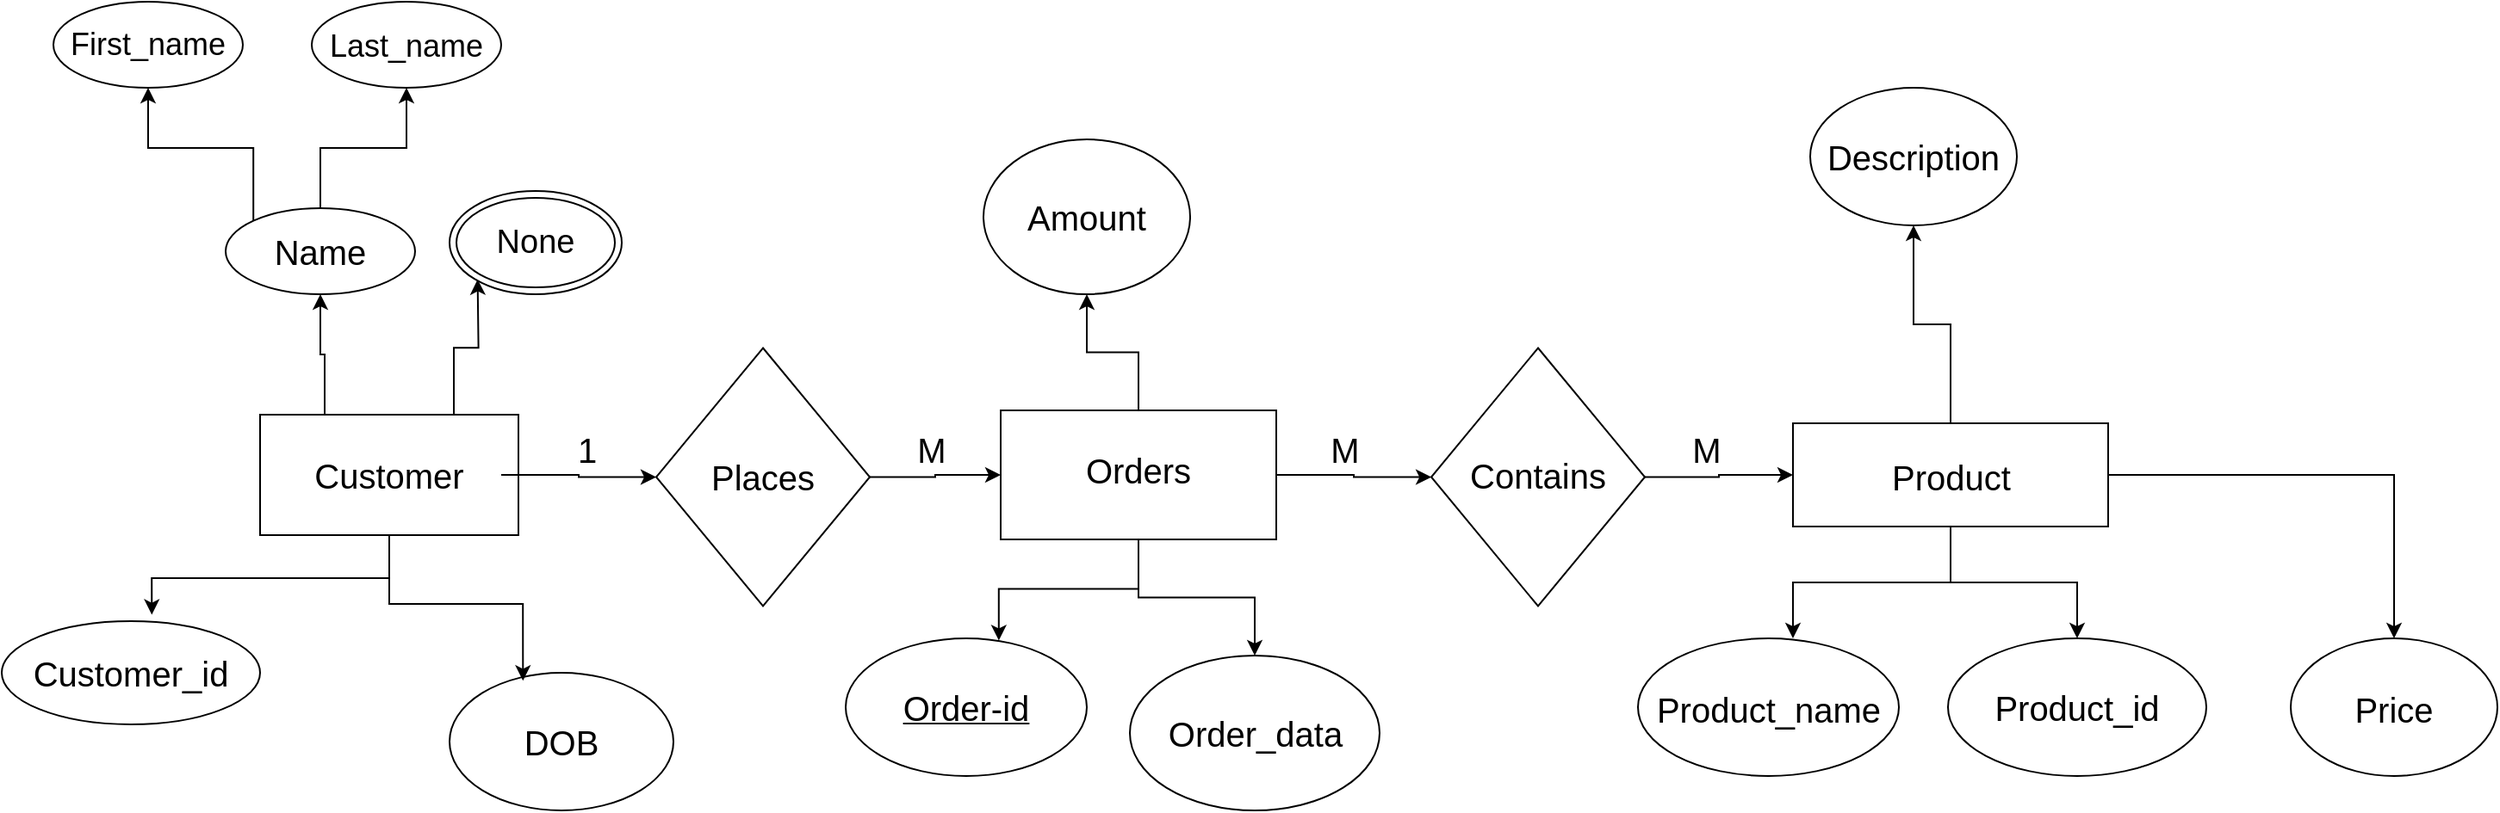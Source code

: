 <mxfile version="26.0.16">
  <diagram name="Page-1" id="Z4tJ28hHdNKehhFXUReA">
    <mxGraphModel dx="1813" dy="804" grid="1" gridSize="10" guides="1" tooltips="1" connect="1" arrows="1" fold="1" page="1" pageScale="1" pageWidth="413" pageHeight="583" math="0" shadow="0">
      <root>
        <mxCell id="0" />
        <mxCell id="1" parent="0" />
        <mxCell id="gfE5LQtOu5nL28kONhuV-24" style="edgeStyle=orthogonalEdgeStyle;rounded=0;orthogonalLoop=1;jettySize=auto;html=1;exitX=0.25;exitY=0;exitDx=0;exitDy=0;" edge="1" parent="1" source="gfE5LQtOu5nL28kONhuV-1" target="gfE5LQtOu5nL28kONhuV-20">
          <mxGeometry relative="1" as="geometry" />
        </mxCell>
        <mxCell id="gfE5LQtOu5nL28kONhuV-25" style="edgeStyle=orthogonalEdgeStyle;rounded=0;orthogonalLoop=1;jettySize=auto;html=1;exitX=0.75;exitY=0;exitDx=0;exitDy=0;entryX=0;entryY=1;entryDx=0;entryDy=0;" edge="1" parent="1" source="gfE5LQtOu5nL28kONhuV-1">
          <mxGeometry relative="1" as="geometry">
            <mxPoint x="186.307" y="181.321" as="targetPoint" />
          </mxGeometry>
        </mxCell>
        <mxCell id="gfE5LQtOu5nL28kONhuV-1" value="" style="rounded=0;whiteSpace=wrap;html=1;" vertex="1" parent="1">
          <mxGeometry x="60" y="260" width="150" height="70" as="geometry" />
        </mxCell>
        <mxCell id="gfE5LQtOu5nL28kONhuV-17" style="edgeStyle=orthogonalEdgeStyle;rounded=0;orthogonalLoop=1;jettySize=auto;html=1;entryX=0;entryY=0.5;entryDx=0;entryDy=0;" edge="1" parent="1" source="gfE5LQtOu5nL28kONhuV-2" target="gfE5LQtOu5nL28kONhuV-3">
          <mxGeometry relative="1" as="geometry" />
        </mxCell>
        <mxCell id="gfE5LQtOu5nL28kONhuV-2" value="" style="rhombus;whiteSpace=wrap;html=1;" vertex="1" parent="1">
          <mxGeometry x="290" y="221.25" width="124" height="150" as="geometry" />
        </mxCell>
        <mxCell id="gfE5LQtOu5nL28kONhuV-18" style="edgeStyle=orthogonalEdgeStyle;rounded=0;orthogonalLoop=1;jettySize=auto;html=1;" edge="1" parent="1" source="gfE5LQtOu5nL28kONhuV-3" target="gfE5LQtOu5nL28kONhuV-11">
          <mxGeometry relative="1" as="geometry" />
        </mxCell>
        <mxCell id="gfE5LQtOu5nL28kONhuV-35" value="" style="edgeStyle=orthogonalEdgeStyle;rounded=0;orthogonalLoop=1;jettySize=auto;html=1;" edge="1" parent="1" source="gfE5LQtOu5nL28kONhuV-3" target="gfE5LQtOu5nL28kONhuV-33">
          <mxGeometry relative="1" as="geometry" />
        </mxCell>
        <mxCell id="gfE5LQtOu5nL28kONhuV-36" value="" style="edgeStyle=orthogonalEdgeStyle;rounded=0;orthogonalLoop=1;jettySize=auto;html=1;" edge="1" parent="1" source="gfE5LQtOu5nL28kONhuV-3" target="gfE5LQtOu5nL28kONhuV-34">
          <mxGeometry relative="1" as="geometry" />
        </mxCell>
        <mxCell id="gfE5LQtOu5nL28kONhuV-3" value="" style="rounded=0;whiteSpace=wrap;html=1;" vertex="1" parent="1">
          <mxGeometry x="490" y="257.5" width="160" height="75" as="geometry" />
        </mxCell>
        <mxCell id="gfE5LQtOu5nL28kONhuV-46" style="edgeStyle=orthogonalEdgeStyle;rounded=0;orthogonalLoop=1;jettySize=auto;html=1;entryX=0.5;entryY=0;entryDx=0;entryDy=0;" edge="1" parent="1" source="gfE5LQtOu5nL28kONhuV-6" target="gfE5LQtOu5nL28kONhuV-43">
          <mxGeometry relative="1" as="geometry" />
        </mxCell>
        <mxCell id="gfE5LQtOu5nL28kONhuV-48" style="edgeStyle=orthogonalEdgeStyle;rounded=0;orthogonalLoop=1;jettySize=auto;html=1;" edge="1" parent="1" source="gfE5LQtOu5nL28kONhuV-6" target="gfE5LQtOu5nL28kONhuV-44">
          <mxGeometry relative="1" as="geometry" />
        </mxCell>
        <mxCell id="gfE5LQtOu5nL28kONhuV-50" style="edgeStyle=orthogonalEdgeStyle;rounded=0;orthogonalLoop=1;jettySize=auto;html=1;entryX=0.5;entryY=1;entryDx=0;entryDy=0;" edge="1" parent="1" source="gfE5LQtOu5nL28kONhuV-6" target="gfE5LQtOu5nL28kONhuV-41">
          <mxGeometry relative="1" as="geometry" />
        </mxCell>
        <mxCell id="gfE5LQtOu5nL28kONhuV-6" value="" style="rounded=0;whiteSpace=wrap;html=1;" vertex="1" parent="1">
          <mxGeometry x="950" y="265" width="183" height="60" as="geometry" />
        </mxCell>
        <mxCell id="gfE5LQtOu5nL28kONhuV-16" style="edgeStyle=orthogonalEdgeStyle;rounded=0;orthogonalLoop=1;jettySize=auto;html=1;entryX=0;entryY=0.5;entryDx=0;entryDy=0;" edge="1" parent="1" source="gfE5LQtOu5nL28kONhuV-7" target="gfE5LQtOu5nL28kONhuV-2">
          <mxGeometry relative="1" as="geometry" />
        </mxCell>
        <mxCell id="gfE5LQtOu5nL28kONhuV-7" value="Customer" style="text;html=1;align=center;verticalAlign=middle;whiteSpace=wrap;rounded=0;fontSize=20;" vertex="1" parent="1">
          <mxGeometry x="70" y="280" width="130" height="30" as="geometry" />
        </mxCell>
        <mxCell id="gfE5LQtOu5nL28kONhuV-8" value="&lt;font style=&quot;font-size: 20px;&quot;&gt;Places&lt;/font&gt;" style="text;html=1;align=center;verticalAlign=middle;whiteSpace=wrap;rounded=0;" vertex="1" parent="1">
          <mxGeometry x="322" y="281.25" width="60" height="30" as="geometry" />
        </mxCell>
        <mxCell id="gfE5LQtOu5nL28kONhuV-19" style="edgeStyle=orthogonalEdgeStyle;rounded=0;orthogonalLoop=1;jettySize=auto;html=1;entryX=0;entryY=0.5;entryDx=0;entryDy=0;" edge="1" parent="1" source="gfE5LQtOu5nL28kONhuV-11" target="gfE5LQtOu5nL28kONhuV-6">
          <mxGeometry relative="1" as="geometry" />
        </mxCell>
        <mxCell id="gfE5LQtOu5nL28kONhuV-11" value="" style="rhombus;whiteSpace=wrap;html=1;" vertex="1" parent="1">
          <mxGeometry x="740" y="221.25" width="124" height="150" as="geometry" />
        </mxCell>
        <mxCell id="gfE5LQtOu5nL28kONhuV-12" value="&lt;font style=&quot;font-size: 20px;&quot;&gt;Orders&lt;/font&gt;" style="text;html=1;align=center;verticalAlign=middle;whiteSpace=wrap;rounded=0;" vertex="1" parent="1">
          <mxGeometry x="540" y="277" width="60" height="30" as="geometry" />
        </mxCell>
        <mxCell id="gfE5LQtOu5nL28kONhuV-13" value="&lt;font style=&quot;font-size: 20px;&quot;&gt;Contains&lt;/font&gt;" style="text;html=1;align=center;verticalAlign=middle;whiteSpace=wrap;rounded=0;" vertex="1" parent="1">
          <mxGeometry x="772" y="280" width="60" height="30" as="geometry" />
        </mxCell>
        <mxCell id="gfE5LQtOu5nL28kONhuV-14" value="&lt;font style=&quot;font-size: 20px;&quot;&gt;Produc&lt;span style=&quot;background-color: transparent; color: light-dark(rgb(0, 0, 0), rgb(255, 255, 255));&quot;&gt;t&lt;/span&gt;&lt;/font&gt;" style="text;html=1;align=center;verticalAlign=middle;whiteSpace=wrap;rounded=0;" vertex="1" parent="1">
          <mxGeometry x="1011.5" y="281.25" width="60" height="30" as="geometry" />
        </mxCell>
        <mxCell id="gfE5LQtOu5nL28kONhuV-26" style="edgeStyle=orthogonalEdgeStyle;rounded=0;orthogonalLoop=1;jettySize=auto;html=1;exitX=0;exitY=0;exitDx=0;exitDy=0;" edge="1" parent="1" source="gfE5LQtOu5nL28kONhuV-20" target="gfE5LQtOu5nL28kONhuV-22">
          <mxGeometry relative="1" as="geometry" />
        </mxCell>
        <mxCell id="gfE5LQtOu5nL28kONhuV-27" style="edgeStyle=orthogonalEdgeStyle;rounded=0;orthogonalLoop=1;jettySize=auto;html=1;entryX=0.5;entryY=1;entryDx=0;entryDy=0;" edge="1" parent="1" source="gfE5LQtOu5nL28kONhuV-20" target="gfE5LQtOu5nL28kONhuV-23">
          <mxGeometry relative="1" as="geometry" />
        </mxCell>
        <mxCell id="gfE5LQtOu5nL28kONhuV-20" value="" style="ellipse;whiteSpace=wrap;html=1;" vertex="1" parent="1">
          <mxGeometry x="40" y="140" width="110" height="50" as="geometry" />
        </mxCell>
        <mxCell id="gfE5LQtOu5nL28kONhuV-22" value="&lt;font style=&quot;font-size: 18px;&quot;&gt;First_name&lt;/font&gt;" style="ellipse;whiteSpace=wrap;html=1;" vertex="1" parent="1">
          <mxGeometry x="-60" y="20" width="110" height="50" as="geometry" />
        </mxCell>
        <mxCell id="gfE5LQtOu5nL28kONhuV-23" value="" style="ellipse;whiteSpace=wrap;html=1;" vertex="1" parent="1">
          <mxGeometry x="90" y="20" width="110" height="50" as="geometry" />
        </mxCell>
        <mxCell id="gfE5LQtOu5nL28kONhuV-28" value="" style="ellipse;shape=doubleEllipse;whiteSpace=wrap;html=1;" vertex="1" parent="1">
          <mxGeometry x="170" y="130" width="100" height="60" as="geometry" />
        </mxCell>
        <mxCell id="gfE5LQtOu5nL28kONhuV-29" value="" style="ellipse;whiteSpace=wrap;html=1;" vertex="1" parent="1">
          <mxGeometry x="-90" y="380" width="150" height="60" as="geometry" />
        </mxCell>
        <mxCell id="gfE5LQtOu5nL28kONhuV-30" value="" style="ellipse;whiteSpace=wrap;html=1;" vertex="1" parent="1">
          <mxGeometry x="170" y="410" width="130" height="80" as="geometry" />
        </mxCell>
        <mxCell id="gfE5LQtOu5nL28kONhuV-31" style="edgeStyle=orthogonalEdgeStyle;rounded=0;orthogonalLoop=1;jettySize=auto;html=1;entryX=0.581;entryY=-0.062;entryDx=0;entryDy=0;entryPerimeter=0;" edge="1" parent="1" source="gfE5LQtOu5nL28kONhuV-1" target="gfE5LQtOu5nL28kONhuV-29">
          <mxGeometry relative="1" as="geometry" />
        </mxCell>
        <mxCell id="gfE5LQtOu5nL28kONhuV-32" style="edgeStyle=orthogonalEdgeStyle;rounded=0;orthogonalLoop=1;jettySize=auto;html=1;entryX=0.328;entryY=0.058;entryDx=0;entryDy=0;entryPerimeter=0;" edge="1" parent="1" source="gfE5LQtOu5nL28kONhuV-1" target="gfE5LQtOu5nL28kONhuV-30">
          <mxGeometry relative="1" as="geometry">
            <mxPoint x="210" y="400" as="targetPoint" />
          </mxGeometry>
        </mxCell>
        <mxCell id="gfE5LQtOu5nL28kONhuV-33" value="" style="ellipse;whiteSpace=wrap;html=1;" vertex="1" parent="1">
          <mxGeometry x="480" y="100" width="120" height="90" as="geometry" />
        </mxCell>
        <mxCell id="gfE5LQtOu5nL28kONhuV-34" value="" style="ellipse;whiteSpace=wrap;html=1;" vertex="1" parent="1">
          <mxGeometry x="565" y="400" width="145" height="90" as="geometry" />
        </mxCell>
        <mxCell id="gfE5LQtOu5nL28kONhuV-37" value="" style="ellipse;whiteSpace=wrap;html=1;" vertex="1" parent="1">
          <mxGeometry x="400" y="390" width="140" height="80" as="geometry" />
        </mxCell>
        <mxCell id="gfE5LQtOu5nL28kONhuV-39" value="&lt;u&gt;&lt;font style=&quot;font-size: 20px;&quot;&gt;Order-id&lt;/font&gt;&lt;/u&gt;" style="text;html=1;align=center;verticalAlign=middle;whiteSpace=wrap;rounded=0;" vertex="1" parent="1">
          <mxGeometry x="430" y="415" width="80" height="30" as="geometry" />
        </mxCell>
        <mxCell id="gfE5LQtOu5nL28kONhuV-40" style="edgeStyle=orthogonalEdgeStyle;rounded=0;orthogonalLoop=1;jettySize=auto;html=1;entryX=0.635;entryY=0.015;entryDx=0;entryDy=0;entryPerimeter=0;" edge="1" parent="1" source="gfE5LQtOu5nL28kONhuV-3" target="gfE5LQtOu5nL28kONhuV-37">
          <mxGeometry relative="1" as="geometry" />
        </mxCell>
        <mxCell id="gfE5LQtOu5nL28kONhuV-41" value="" style="ellipse;whiteSpace=wrap;html=1;" vertex="1" parent="1">
          <mxGeometry x="960" y="70" width="120" height="80" as="geometry" />
        </mxCell>
        <mxCell id="gfE5LQtOu5nL28kONhuV-42" value="" style="ellipse;whiteSpace=wrap;html=1;" vertex="1" parent="1">
          <mxGeometry x="860" y="390" width="151.5" height="80" as="geometry" />
        </mxCell>
        <mxCell id="gfE5LQtOu5nL28kONhuV-43" value="&lt;font style=&quot;font-size: 20px;&quot;&gt;Product_id&lt;/font&gt;" style="ellipse;whiteSpace=wrap;html=1;" vertex="1" parent="1">
          <mxGeometry x="1040" y="390" width="150" height="80" as="geometry" />
        </mxCell>
        <mxCell id="gfE5LQtOu5nL28kONhuV-44" value="" style="ellipse;whiteSpace=wrap;html=1;" vertex="1" parent="1">
          <mxGeometry x="1239" y="390" width="120" height="80" as="geometry" />
        </mxCell>
        <mxCell id="gfE5LQtOu5nL28kONhuV-45" style="edgeStyle=orthogonalEdgeStyle;rounded=0;orthogonalLoop=1;jettySize=auto;html=1;entryX=0.594;entryY=0;entryDx=0;entryDy=0;entryPerimeter=0;" edge="1" parent="1" source="gfE5LQtOu5nL28kONhuV-6" target="gfE5LQtOu5nL28kONhuV-42">
          <mxGeometry relative="1" as="geometry" />
        </mxCell>
        <mxCell id="gfE5LQtOu5nL28kONhuV-52" value="&lt;font style=&quot;font-size: 18px;&quot;&gt;Last_name&lt;/font&gt;" style="text;html=1;align=center;verticalAlign=middle;whiteSpace=wrap;rounded=0;" vertex="1" parent="1">
          <mxGeometry x="115" y="31" width="60" height="30" as="geometry" />
        </mxCell>
        <mxCell id="gfE5LQtOu5nL28kONhuV-53" value="&lt;font style=&quot;font-size: 20px;&quot;&gt;Name&lt;/font&gt;" style="text;html=1;align=center;verticalAlign=middle;whiteSpace=wrap;rounded=0;" vertex="1" parent="1">
          <mxGeometry x="65" y="150" width="60" height="30" as="geometry" />
        </mxCell>
        <mxCell id="gfE5LQtOu5nL28kONhuV-54" value="&lt;font style=&quot;font-size: 19px;&quot;&gt;None&lt;/font&gt;" style="text;html=1;align=center;verticalAlign=middle;whiteSpace=wrap;rounded=0;" vertex="1" parent="1">
          <mxGeometry x="190" y="145" width="60" height="30" as="geometry" />
        </mxCell>
        <mxCell id="gfE5LQtOu5nL28kONhuV-55" value="&lt;font style=&quot;font-size: 20px;&quot;&gt;Customer_id&lt;/font&gt;" style="text;html=1;align=center;verticalAlign=middle;whiteSpace=wrap;rounded=0;" vertex="1" parent="1">
          <mxGeometry x="-45" y="395" width="60" height="30" as="geometry" />
        </mxCell>
        <mxCell id="gfE5LQtOu5nL28kONhuV-56" value="&lt;font style=&quot;font-size: 20px;&quot;&gt;DOB&lt;/font&gt;" style="text;html=1;align=center;verticalAlign=middle;whiteSpace=wrap;rounded=0;" vertex="1" parent="1">
          <mxGeometry x="205" y="435" width="60" height="30" as="geometry" />
        </mxCell>
        <mxCell id="gfE5LQtOu5nL28kONhuV-57" value="&lt;font style=&quot;font-size: 20px;&quot;&gt;Amount&lt;/font&gt;" style="text;html=1;align=center;verticalAlign=middle;whiteSpace=wrap;rounded=0;" vertex="1" parent="1">
          <mxGeometry x="510" y="130" width="60" height="30" as="geometry" />
        </mxCell>
        <mxCell id="gfE5LQtOu5nL28kONhuV-58" value="&lt;font style=&quot;font-size: 20px;&quot;&gt;Order_data&lt;/font&gt;" style="text;html=1;align=center;verticalAlign=middle;whiteSpace=wrap;rounded=0;" vertex="1" parent="1">
          <mxGeometry x="608" y="430" width="60" height="30" as="geometry" />
        </mxCell>
        <mxCell id="gfE5LQtOu5nL28kONhuV-59" value="&lt;font style=&quot;font-size: 20px;&quot;&gt;Product_name&lt;/font&gt;" style="text;html=1;align=center;verticalAlign=middle;whiteSpace=wrap;rounded=0;" vertex="1" parent="1">
          <mxGeometry x="906" y="416" width="60" height="30" as="geometry" />
        </mxCell>
        <mxCell id="gfE5LQtOu5nL28kONhuV-60" value="&lt;font style=&quot;font-size: 20px;&quot;&gt;Description&lt;/font&gt;" style="text;html=1;align=center;verticalAlign=middle;whiteSpace=wrap;rounded=0;" vertex="1" parent="1">
          <mxGeometry x="990" y="95" width="60" height="30" as="geometry" />
        </mxCell>
        <mxCell id="gfE5LQtOu5nL28kONhuV-62" value="&lt;font style=&quot;font-size: 20px;&quot;&gt;Price&lt;/font&gt;" style="text;html=1;align=center;verticalAlign=middle;whiteSpace=wrap;rounded=0;" vertex="1" parent="1">
          <mxGeometry x="1269" y="416" width="60" height="30" as="geometry" />
        </mxCell>
        <mxCell id="gfE5LQtOu5nL28kONhuV-63" value="1" style="text;html=1;align=center;verticalAlign=middle;whiteSpace=wrap;rounded=0;fontSize=20;" vertex="1" parent="1">
          <mxGeometry x="220" y="265" width="60" height="30" as="geometry" />
        </mxCell>
        <mxCell id="gfE5LQtOu5nL28kONhuV-64" value="&lt;font style=&quot;font-size: 20px;&quot;&gt;M&lt;/font&gt;" style="text;html=1;align=center;verticalAlign=middle;whiteSpace=wrap;rounded=0;" vertex="1" parent="1">
          <mxGeometry x="420" y="265" width="60" height="30" as="geometry" />
        </mxCell>
        <mxCell id="gfE5LQtOu5nL28kONhuV-65" value="&lt;font style=&quot;font-size: 20px;&quot;&gt;M&lt;/font&gt;" style="text;html=1;align=center;verticalAlign=middle;whiteSpace=wrap;rounded=0;" vertex="1" parent="1">
          <mxGeometry x="660" y="265" width="60" height="30" as="geometry" />
        </mxCell>
        <mxCell id="gfE5LQtOu5nL28kONhuV-66" value="&lt;font style=&quot;font-size: 20px;&quot;&gt;M&lt;/font&gt;" style="text;html=1;align=center;verticalAlign=middle;whiteSpace=wrap;rounded=0;" vertex="1" parent="1">
          <mxGeometry x="870" y="265" width="60" height="30" as="geometry" />
        </mxCell>
      </root>
    </mxGraphModel>
  </diagram>
</mxfile>

